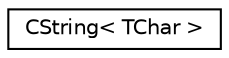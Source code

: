 digraph "Graphical Class Hierarchy"
{
  edge [fontname="Helvetica",fontsize="10",labelfontname="Helvetica",labelfontsize="10"];
  node [fontname="Helvetica",fontsize="10",shape=record];
  rankdir="LR";
  Node0 [label="CString\< TChar \>",height=0.2,width=0.4,color="black", fillcolor="white", style="filled",URL="$structaworx_1_1lib_1_1strings_1_1CString.html"];
}
